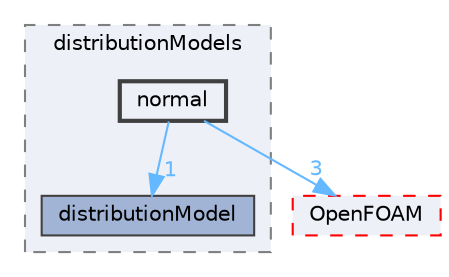 digraph "src/lagrangian/distributionModels/normal"
{
 // LATEX_PDF_SIZE
  bgcolor="transparent";
  edge [fontname=Helvetica,fontsize=10,labelfontname=Helvetica,labelfontsize=10];
  node [fontname=Helvetica,fontsize=10,shape=box,height=0.2,width=0.4];
  compound=true
  subgraph clusterdir_d6927c2879faa997b7d01c6ca71e518d {
    graph [ bgcolor="#edf0f7", pencolor="grey50", label="distributionModels", fontname=Helvetica,fontsize=10 style="filled,dashed", URL="dir_d6927c2879faa997b7d01c6ca71e518d.html",tooltip=""]
  dir_3ff0738798e7f6403b30bcd3784a2546 [label="distributionModel", fillcolor="#a2b4d6", color="grey25", style="filled", URL="dir_3ff0738798e7f6403b30bcd3784a2546.html",tooltip=""];
  dir_53ff697d2289142dffd376d2da988393 [label="normal", fillcolor="#edf0f7", color="grey25", style="filled,bold", URL="dir_53ff697d2289142dffd376d2da988393.html",tooltip=""];
  }
  dir_c5473ff19b20e6ec4dfe5c310b3778a8 [label="OpenFOAM", fillcolor="#edf0f7", color="red", style="filled,dashed", URL="dir_c5473ff19b20e6ec4dfe5c310b3778a8.html",tooltip=""];
  dir_53ff697d2289142dffd376d2da988393->dir_3ff0738798e7f6403b30bcd3784a2546 [headlabel="1", labeldistance=1.5 headhref="dir_002595_000986.html" href="dir_002595_000986.html" color="steelblue1" fontcolor="steelblue1"];
  dir_53ff697d2289142dffd376d2da988393->dir_c5473ff19b20e6ec4dfe5c310b3778a8 [headlabel="3", labeldistance=1.5 headhref="dir_002595_002695.html" href="dir_002595_002695.html" color="steelblue1" fontcolor="steelblue1"];
}
